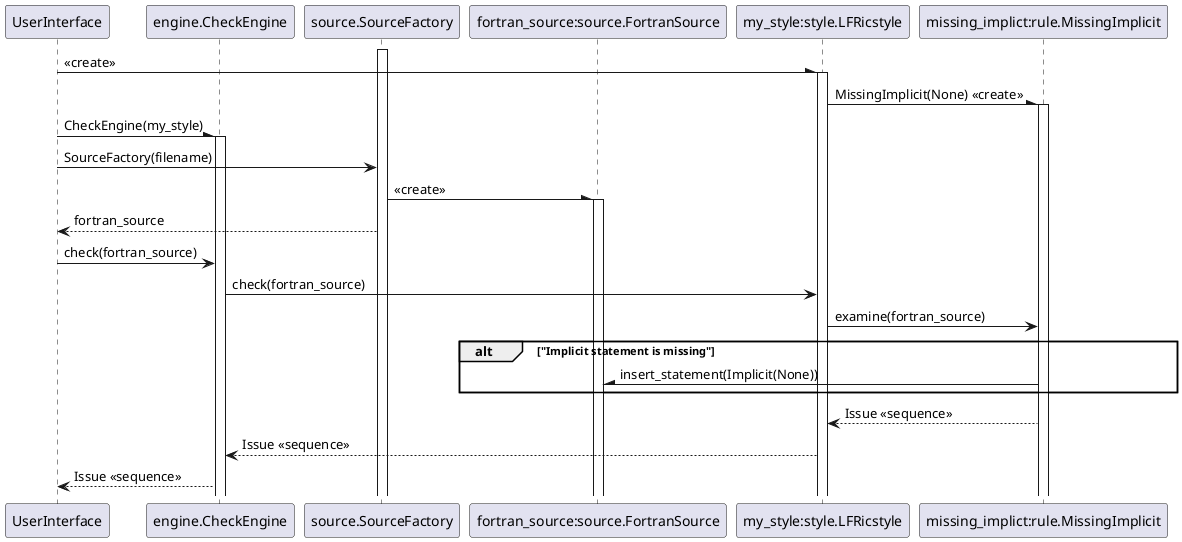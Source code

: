 @startuml Styler Sequence Diagram

participant UserInterface
participant engine.CheckEngine as CheckEngine
participant "source.SourceFactory" as SourceFactory
participant "fortran_source:source.FortranSource" as FortranSource
participant "my_style:style.LFRicstyle" as LFRicStyle
participant "missing_implict:rule.MissingImplicit" as MissingImplicit

activate SourceFactory

UserInterface -\ LFRicStyle : <<create>>
activate LFRicStyle

LFRicStyle -\ MissingImplicit : MissingImplicit(None) <<create>>
activate MissingImplicit

UserInterface -\ CheckEngine : CheckEngine(my_style)
activate CheckEngine

UserInterface -> SourceFactory : SourceFactory(filename)
SourceFactory -\ FortranSource : <<create>>
activate FortranSource
SourceFactory --> UserInterface : fortran_source

UserInterface -> CheckEngine : check(fortran_source)

CheckEngine -> LFRicStyle : check(fortran_source)

LFRicStyle -> MissingImplicit : examine(fortran_source)

alt "Implicit statement is missing"
MissingImplicit -\ FortranSource : insert_statement(Implicit(None))
end

MissingImplicit --> LFRicStyle : Issue <<sequence>>

LFRicStyle --> CheckEngine : Issue <<sequence>>

CheckEngine --> UserInterface : Issue <<sequence>>

@enduml
